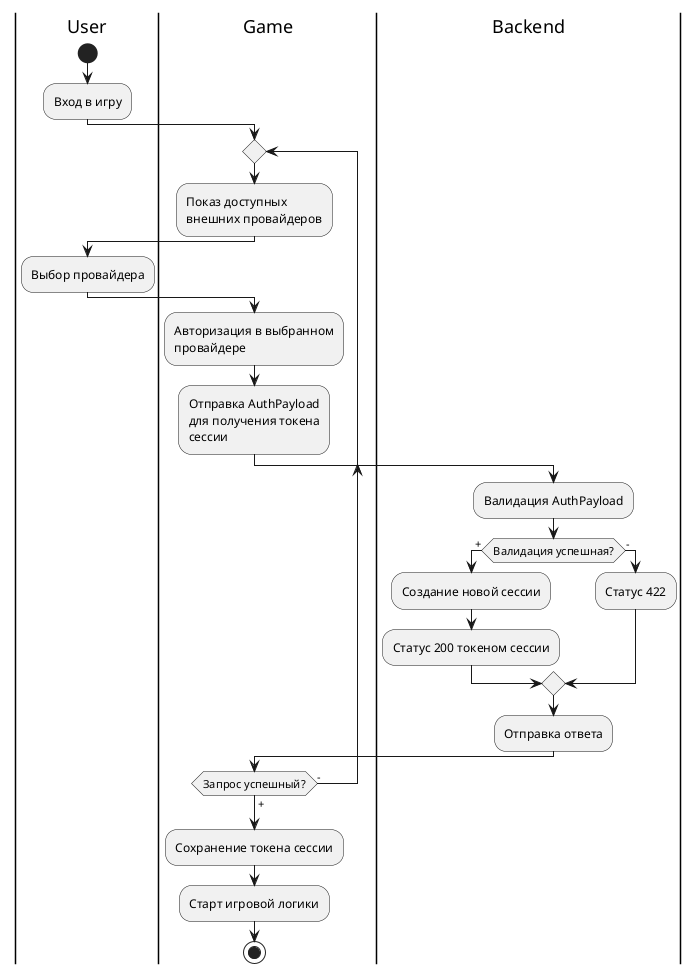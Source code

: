 @startuml Авторизация внешней платформы

|User|
start
:Вход в игру;
|Game|
    repeat
        :Показ доступных
        внешних провайдеров;
        |User|
        :Выбор провайдера;
        |Game|
        :Авторизация в выбранном
        провайдере;
        :Отправка AuthPayload
        для получения токена
        сессии;
        |Backend|
        :Валидация AuthPayload;
        if (Валидация успешная?) then (+)
            :Создание новой сессии;
            :Статус 200 токеном сессии;
        else (-)
            :Статус 422;
        endif
        :Отправка ответа;
        |Game|
    repeat while (Запрос успешный?) is (-) not (+)
:Сохранение токена сессии;
:Старт игровой логики;

stop

@enduml
